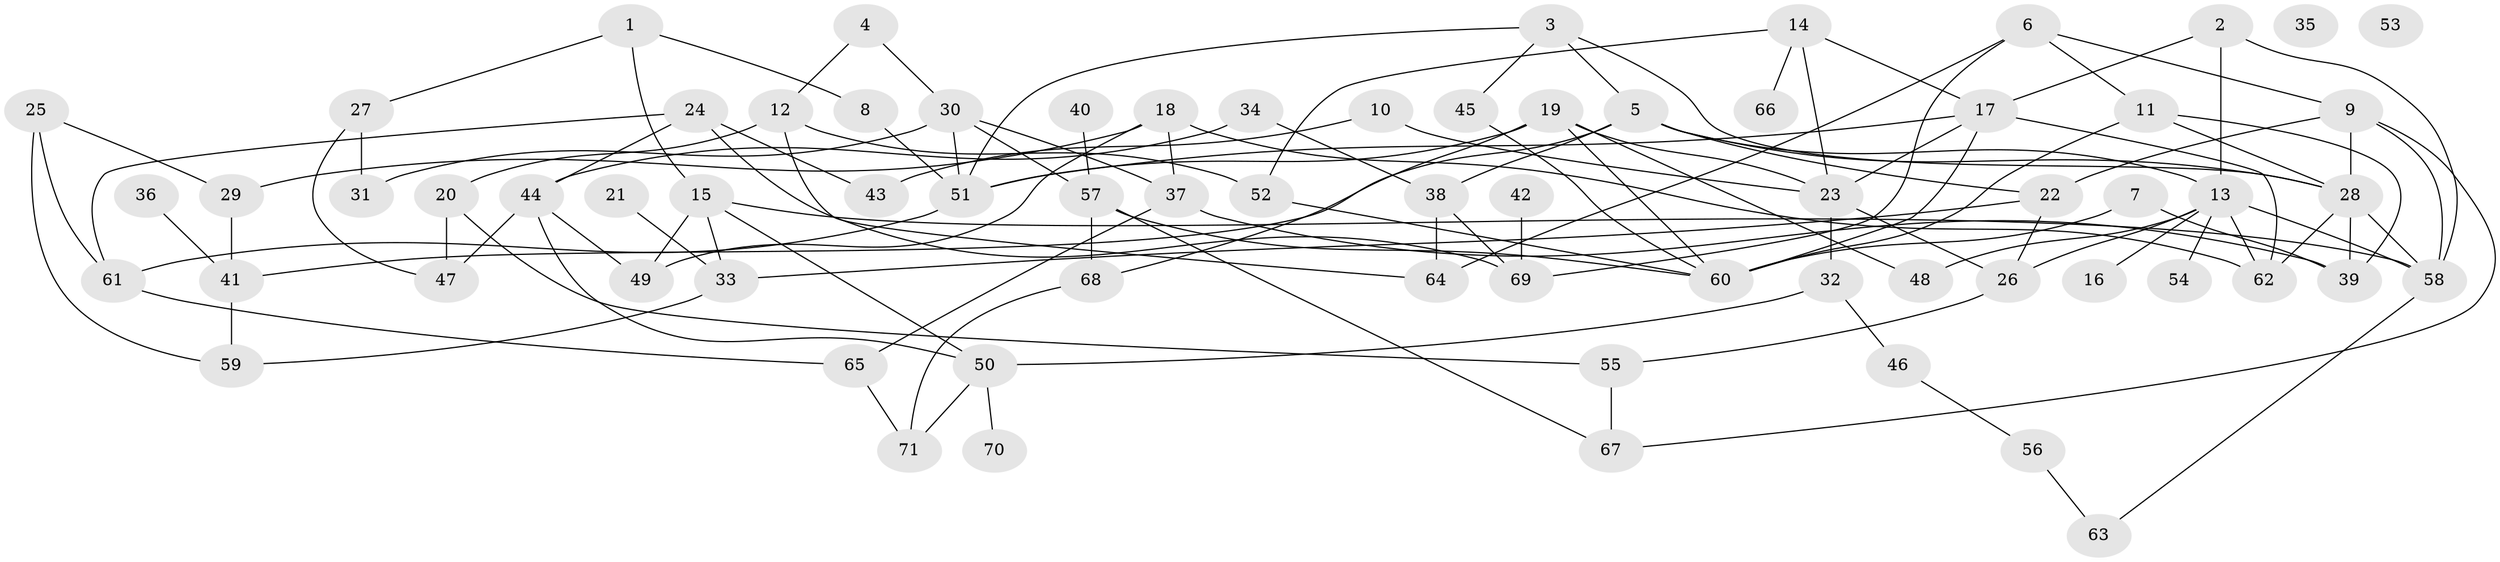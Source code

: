 // Generated by graph-tools (version 1.1) at 2025/00/03/09/25 03:00:45]
// undirected, 71 vertices, 119 edges
graph export_dot {
graph [start="1"]
  node [color=gray90,style=filled];
  1;
  2;
  3;
  4;
  5;
  6;
  7;
  8;
  9;
  10;
  11;
  12;
  13;
  14;
  15;
  16;
  17;
  18;
  19;
  20;
  21;
  22;
  23;
  24;
  25;
  26;
  27;
  28;
  29;
  30;
  31;
  32;
  33;
  34;
  35;
  36;
  37;
  38;
  39;
  40;
  41;
  42;
  43;
  44;
  45;
  46;
  47;
  48;
  49;
  50;
  51;
  52;
  53;
  54;
  55;
  56;
  57;
  58;
  59;
  60;
  61;
  62;
  63;
  64;
  65;
  66;
  67;
  68;
  69;
  70;
  71;
  1 -- 8;
  1 -- 15;
  1 -- 27;
  2 -- 13;
  2 -- 17;
  2 -- 58;
  3 -- 5;
  3 -- 28;
  3 -- 45;
  3 -- 51;
  4 -- 12;
  4 -- 30;
  5 -- 13;
  5 -- 22;
  5 -- 28;
  5 -- 38;
  5 -- 41;
  6 -- 9;
  6 -- 11;
  6 -- 64;
  6 -- 69;
  7 -- 39;
  7 -- 60;
  8 -- 51;
  9 -- 22;
  9 -- 28;
  9 -- 58;
  9 -- 67;
  10 -- 23;
  10 -- 43;
  11 -- 28;
  11 -- 39;
  11 -- 60;
  12 -- 20;
  12 -- 52;
  12 -- 64;
  13 -- 16;
  13 -- 26;
  13 -- 48;
  13 -- 54;
  13 -- 58;
  13 -- 62;
  14 -- 17;
  14 -- 23;
  14 -- 52;
  14 -- 66;
  15 -- 33;
  15 -- 49;
  15 -- 50;
  15 -- 58;
  17 -- 23;
  17 -- 51;
  17 -- 60;
  17 -- 62;
  18 -- 29;
  18 -- 37;
  18 -- 49;
  18 -- 62;
  19 -- 23;
  19 -- 48;
  19 -- 51;
  19 -- 60;
  19 -- 68;
  20 -- 47;
  20 -- 55;
  21 -- 33;
  22 -- 26;
  22 -- 33;
  23 -- 26;
  23 -- 32;
  24 -- 43;
  24 -- 44;
  24 -- 61;
  24 -- 69;
  25 -- 29;
  25 -- 59;
  25 -- 61;
  26 -- 55;
  27 -- 31;
  27 -- 47;
  28 -- 39;
  28 -- 58;
  28 -- 62;
  29 -- 41;
  30 -- 31;
  30 -- 37;
  30 -- 51;
  30 -- 57;
  32 -- 46;
  32 -- 50;
  33 -- 59;
  34 -- 38;
  34 -- 44;
  36 -- 41;
  37 -- 39;
  37 -- 65;
  38 -- 64;
  38 -- 69;
  40 -- 57;
  41 -- 59;
  42 -- 69;
  44 -- 47;
  44 -- 49;
  44 -- 50;
  45 -- 60;
  46 -- 56;
  50 -- 70;
  50 -- 71;
  51 -- 61;
  52 -- 60;
  55 -- 67;
  56 -- 63;
  57 -- 60;
  57 -- 67;
  57 -- 68;
  58 -- 63;
  61 -- 65;
  65 -- 71;
  68 -- 71;
}
